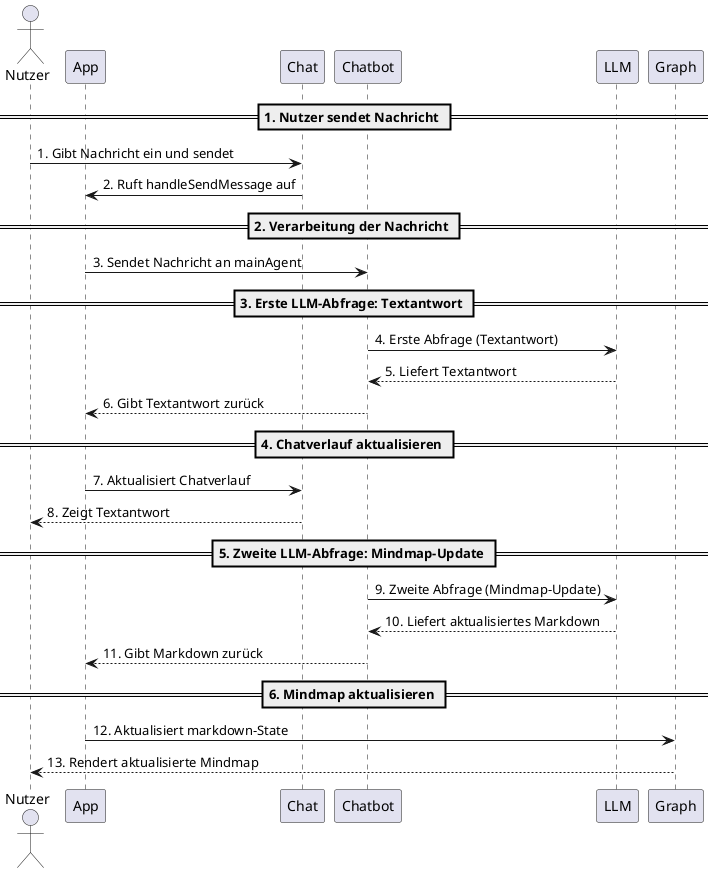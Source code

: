 @startuml
actor Nutzer
participant "App" as App
participant "Chat" as Chat
participant "Chatbot" as Chatbot
participant "LLM" as LLM
participant "Graph" as Graph

== 1. Nutzer sendet Nachricht ==
Nutzer -> Chat: 1. Gibt Nachricht ein und sendet
Chat -> App: 2. Ruft handleSendMessage auf

== 2. Verarbeitung der Nachricht ==
App -> Chatbot: 3. Sendet Nachricht an mainAgent

== 3. Erste LLM-Abfrage: Textantwort ==
Chatbot -> LLM: 4. Erste Abfrage (Textantwort)
LLM --> Chatbot: 5. Liefert Textantwort
Chatbot --> App: 6. Gibt Textantwort zurück

== 4. Chatverlauf aktualisieren ==
App -> Chat: 7. Aktualisiert Chatverlauf
Chat --> Nutzer: 8. Zeigt Textantwort

== 5. Zweite LLM-Abfrage: Mindmap-Update ==
Chatbot -> LLM: 9. Zweite Abfrage (Mindmap-Update)
LLM --> Chatbot: 10. Liefert aktualisiertes Markdown
Chatbot --> App: 11. Gibt Markdown zurück

== 6. Mindmap aktualisieren ==
App -> Graph: 12. Aktualisiert markdown-State
Graph --> Nutzer: 13. Rendert aktualisierte Mindmap
@enduml